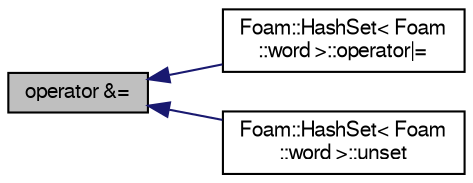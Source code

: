 digraph "operator &amp;="
{
  bgcolor="transparent";
  edge [fontname="FreeSans",fontsize="10",labelfontname="FreeSans",labelfontsize="10"];
  node [fontname="FreeSans",fontsize="10",shape=record];
  rankdir="LR";
  Node999 [label="operator &=",height=0.2,width=0.4,color="black", fillcolor="grey75", style="filled", fontcolor="black"];
  Node999 -> Node1000 [dir="back",color="midnightblue",fontsize="10",style="solid",fontname="FreeSans"];
  Node1000 [label="Foam::HashSet\< Foam\l::word \>::operator\|=",height=0.2,width=0.4,color="black",URL="$a25690.html#aa1bc79c8911396b130ba2f9fb192b2e1",tooltip="Combine entries from HashSets. "];
  Node999 -> Node1001 [dir="back",color="midnightblue",fontsize="10",style="solid",fontname="FreeSans"];
  Node1001 [label="Foam::HashSet\< Foam\l::word \>::unset",height=0.2,width=0.4,color="black",URL="$a25690.html#a8254423a34c8f5eec22bd695751ca43a",tooltip="Unset the specified key - same as erase. "];
}
